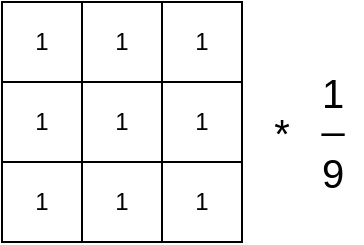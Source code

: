 <mxfile version="14.6.13" type="device"><diagram id="_r7K4-Yt9wt-0qVa0JQS" name="Page-1"><mxGraphModel dx="1422" dy="762" grid="1" gridSize="10" guides="1" tooltips="1" connect="1" arrows="1" fold="1" page="1" pageScale="1" pageWidth="850" pageHeight="1100" math="0" shadow="0"><root><mxCell id="0"/><mxCell id="1" parent="0"/><mxCell id="OFd8tE62jJZJyHe3dTiG-1" value="" style="rounded=0;whiteSpace=wrap;html=1;" vertex="1" parent="1"><mxGeometry x="120" y="120" width="120" height="120" as="geometry"/></mxCell><mxCell id="OFd8tE62jJZJyHe3dTiG-2" value="1" style="rounded=0;whiteSpace=wrap;html=1;" vertex="1" parent="1"><mxGeometry x="120" y="120" width="40" height="40" as="geometry"/></mxCell><mxCell id="OFd8tE62jJZJyHe3dTiG-3" value="1" style="rounded=0;whiteSpace=wrap;html=1;" vertex="1" parent="1"><mxGeometry x="160" y="120" width="40" height="40" as="geometry"/></mxCell><mxCell id="OFd8tE62jJZJyHe3dTiG-5" value="1" style="rounded=0;whiteSpace=wrap;html=1;" vertex="1" parent="1"><mxGeometry x="200" y="120" width="40" height="40" as="geometry"/></mxCell><mxCell id="OFd8tE62jJZJyHe3dTiG-6" value="1" style="rounded=0;whiteSpace=wrap;html=1;" vertex="1" parent="1"><mxGeometry x="120" y="160" width="40" height="40" as="geometry"/></mxCell><mxCell id="OFd8tE62jJZJyHe3dTiG-7" value="1" style="rounded=0;whiteSpace=wrap;html=1;" vertex="1" parent="1"><mxGeometry x="160" y="160" width="40" height="40" as="geometry"/></mxCell><mxCell id="OFd8tE62jJZJyHe3dTiG-8" value="1" style="rounded=0;whiteSpace=wrap;html=1;" vertex="1" parent="1"><mxGeometry x="200" y="160" width="40" height="40" as="geometry"/></mxCell><mxCell id="OFd8tE62jJZJyHe3dTiG-9" value="1" style="rounded=0;whiteSpace=wrap;html=1;" vertex="1" parent="1"><mxGeometry x="120" y="200" width="40" height="40" as="geometry"/></mxCell><mxCell id="OFd8tE62jJZJyHe3dTiG-10" value="1" style="rounded=0;whiteSpace=wrap;html=1;" vertex="1" parent="1"><mxGeometry x="160" y="200" width="40" height="40" as="geometry"/></mxCell><mxCell id="OFd8tE62jJZJyHe3dTiG-11" value="1" style="rounded=0;whiteSpace=wrap;html=1;" vertex="1" parent="1"><mxGeometry x="200" y="200" width="40" height="40" as="geometry"/></mxCell><mxCell id="OFd8tE62jJZJyHe3dTiG-12" value="*" style="text;html=1;strokeColor=none;fillColor=none;align=center;verticalAlign=middle;whiteSpace=wrap;rounded=0;fontSize=20;fontStyle=0" vertex="1" parent="1"><mxGeometry x="240" y="165" width="40" height="40" as="geometry"/></mxCell><mxCell id="OFd8tE62jJZJyHe3dTiG-13" value="1" style="text;html=1;align=center;verticalAlign=middle;resizable=0;points=[];autosize=1;strokeColor=none;fontSize=20;fontStyle=0" vertex="1" parent="1"><mxGeometry x="270" y="150" width="30" height="30" as="geometry"/></mxCell><mxCell id="OFd8tE62jJZJyHe3dTiG-14" value="_" style="text;html=1;align=center;verticalAlign=middle;resizable=0;points=[];autosize=1;strokeColor=none;fontSize=20;fontStyle=0" vertex="1" parent="1"><mxGeometry x="270" y="160" width="30" height="30" as="geometry"/></mxCell><mxCell id="OFd8tE62jJZJyHe3dTiG-15" value="9" style="text;html=1;align=center;verticalAlign=middle;resizable=0;points=[];autosize=1;strokeColor=none;fontSize=20;fontStyle=0" vertex="1" parent="1"><mxGeometry x="270" y="190" width="30" height="30" as="geometry"/></mxCell></root></mxGraphModel></diagram></mxfile>